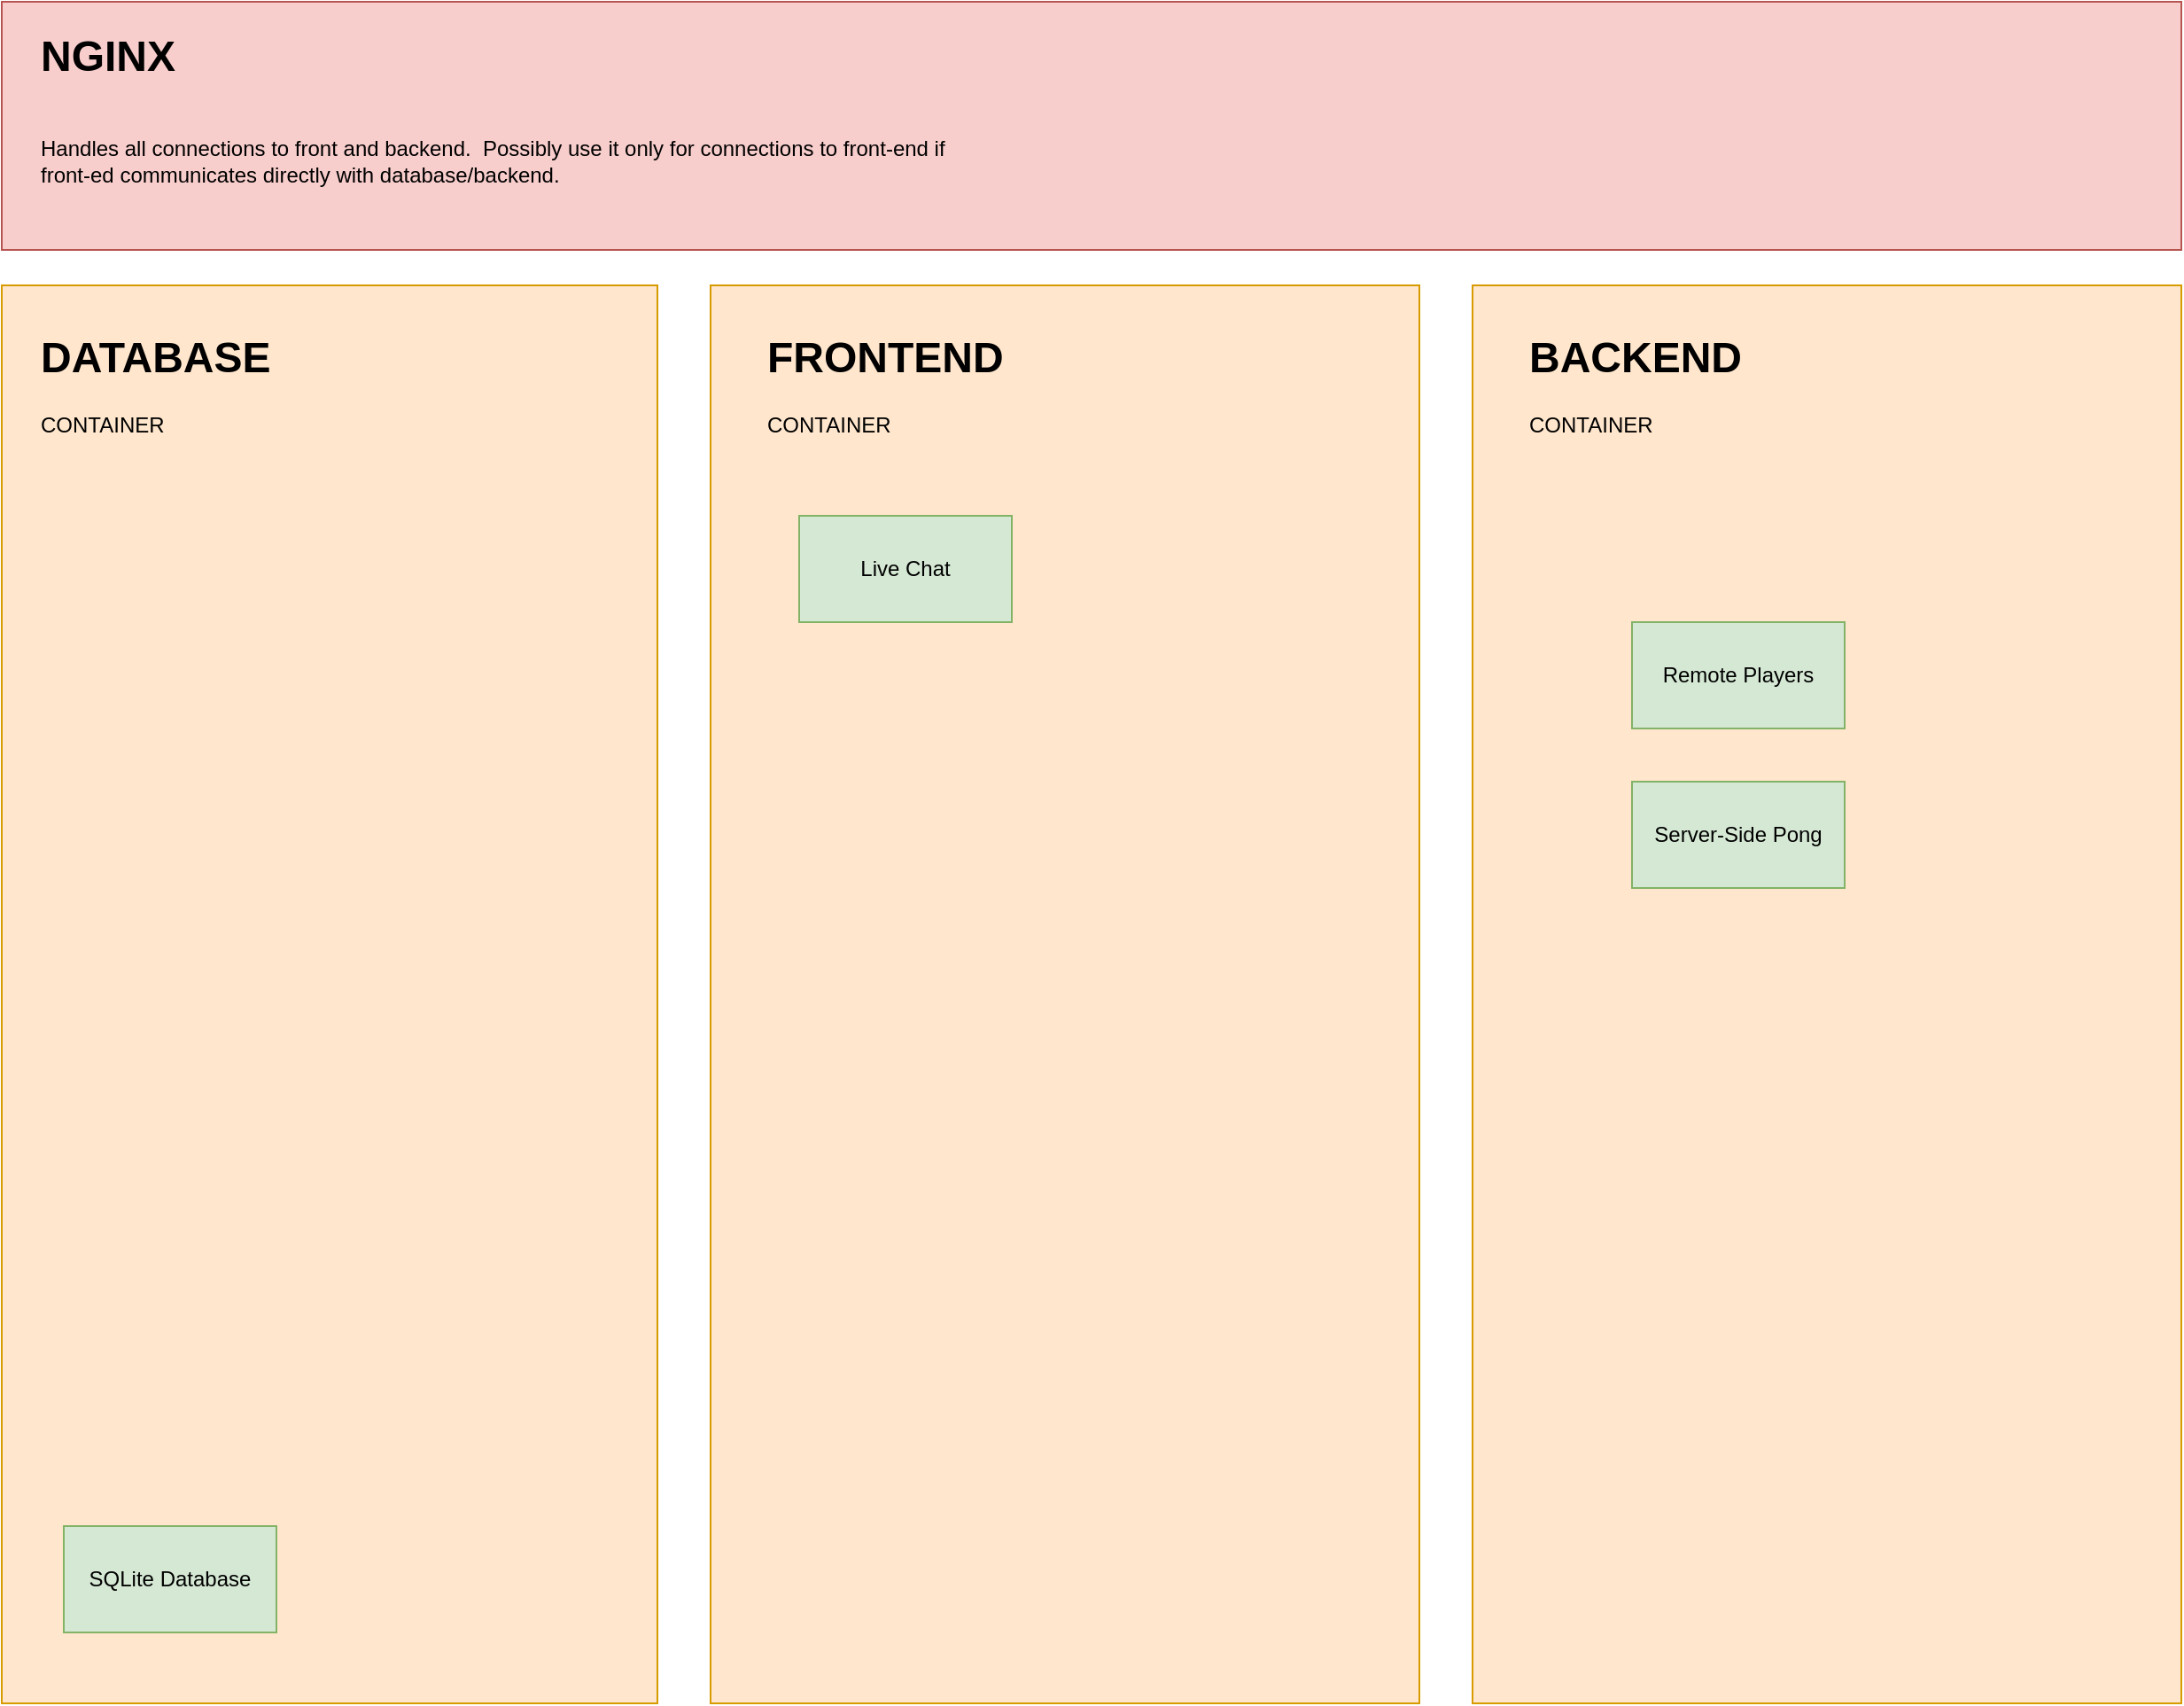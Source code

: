<mxfile version="26.0.11">
  <diagram name="Page-1" id="_zR_we_XT0NCM1luIQo3">
    <mxGraphModel dx="1925" dy="1141" grid="1" gridSize="10" guides="1" tooltips="1" connect="1" arrows="1" fold="1" page="1" pageScale="1" pageWidth="2339" pageHeight="3300" math="0" shadow="0">
      <root>
        <mxCell id="0" />
        <mxCell id="1" parent="0" />
        <mxCell id="gakmWbEmdRFJfrg-qk_C-8" value="" style="rounded=0;whiteSpace=wrap;html=1;fillColor=#ffe6cc;strokeColor=#d79b00;" vertex="1" parent="1">
          <mxGeometry x="500" y="470" width="370" height="800" as="geometry" />
        </mxCell>
        <mxCell id="gakmWbEmdRFJfrg-qk_C-4" value="&lt;h1 style=&quot;margin-top: 0px;&quot;&gt;DATABASE&lt;/h1&gt;&lt;div&gt;CONTAINER&lt;/div&gt;" style="text;html=1;whiteSpace=wrap;overflow=hidden;rounded=0;" vertex="1" parent="1">
          <mxGeometry x="520" y="490" width="150" height="80" as="geometry" />
        </mxCell>
        <mxCell id="gakmWbEmdRFJfrg-qk_C-9" value="" style="rounded=0;whiteSpace=wrap;html=1;fillColor=#ffe6cc;strokeColor=#d79b00;" vertex="1" parent="1">
          <mxGeometry x="900" y="470" width="400" height="800" as="geometry" />
        </mxCell>
        <mxCell id="gakmWbEmdRFJfrg-qk_C-10" value="&lt;h1 style=&quot;margin-top: 0px;&quot;&gt;FRONTEND&lt;/h1&gt;&lt;div&gt;CONTAINER&lt;/div&gt;" style="text;html=1;whiteSpace=wrap;overflow=hidden;rounded=0;" vertex="1" parent="1">
          <mxGeometry x="930" y="490" width="150" height="80" as="geometry" />
        </mxCell>
        <mxCell id="gakmWbEmdRFJfrg-qk_C-11" value="" style="rounded=0;whiteSpace=wrap;html=1;fillColor=#ffe6cc;strokeColor=#d79b00;" vertex="1" parent="1">
          <mxGeometry x="1330" y="470" width="400" height="800" as="geometry" />
        </mxCell>
        <mxCell id="gakmWbEmdRFJfrg-qk_C-12" value="&lt;h1 style=&quot;margin-top: 0px;&quot;&gt;BACKEND&lt;/h1&gt;&lt;div&gt;CONTAINER&lt;/div&gt;" style="text;html=1;whiteSpace=wrap;overflow=hidden;rounded=0;" vertex="1" parent="1">
          <mxGeometry x="1360" y="490" width="150" height="80" as="geometry" />
        </mxCell>
        <mxCell id="gakmWbEmdRFJfrg-qk_C-13" value="" style="rounded=0;whiteSpace=wrap;html=1;fillColor=#f8cecc;strokeColor=#b85450;" vertex="1" parent="1">
          <mxGeometry x="500" y="310" width="1230" height="140" as="geometry" />
        </mxCell>
        <mxCell id="gakmWbEmdRFJfrg-qk_C-14" value="&lt;h1 style=&quot;margin-top: 0px;&quot;&gt;NGINX&lt;/h1&gt;&lt;div&gt;&lt;br&gt;&lt;/div&gt;&lt;div&gt;Handles all connections to front and backend.&amp;nbsp; Possibly use it only for connections to front-end if front-ed communicates directly with database/backend.&lt;/div&gt;" style="text;html=1;whiteSpace=wrap;overflow=hidden;rounded=0;" vertex="1" parent="1">
          <mxGeometry x="520" y="320" width="540" height="110" as="geometry" />
        </mxCell>
        <mxCell id="gakmWbEmdRFJfrg-qk_C-19" value="Remote Players" style="rounded=0;whiteSpace=wrap;html=1;fillColor=#d5e8d4;strokeColor=#82b366;" vertex="1" parent="1">
          <mxGeometry x="1420" y="660" width="120" height="60" as="geometry" />
        </mxCell>
        <mxCell id="gakmWbEmdRFJfrg-qk_C-20" value="Server-Side Pong" style="rounded=0;whiteSpace=wrap;html=1;fillColor=#d5e8d4;strokeColor=#82b366;" vertex="1" parent="1">
          <mxGeometry x="1420" y="750" width="120" height="60" as="geometry" />
        </mxCell>
        <mxCell id="gakmWbEmdRFJfrg-qk_C-21" value="Live Chat" style="rounded=0;whiteSpace=wrap;html=1;fillColor=#d5e8d4;strokeColor=#82b366;" vertex="1" parent="1">
          <mxGeometry x="950" y="600" width="120" height="60" as="geometry" />
        </mxCell>
        <mxCell id="gakmWbEmdRFJfrg-qk_C-22" value="SQLite&amp;nbsp;&lt;span style=&quot;background-color: transparent; color: light-dark(rgb(0, 0, 0), rgb(255, 255, 255));&quot;&gt;Database&lt;/span&gt;" style="rounded=0;whiteSpace=wrap;html=1;fillColor=#d5e8d4;strokeColor=#82b366;" vertex="1" parent="1">
          <mxGeometry x="535" y="1170" width="120" height="60" as="geometry" />
        </mxCell>
      </root>
    </mxGraphModel>
  </diagram>
</mxfile>

